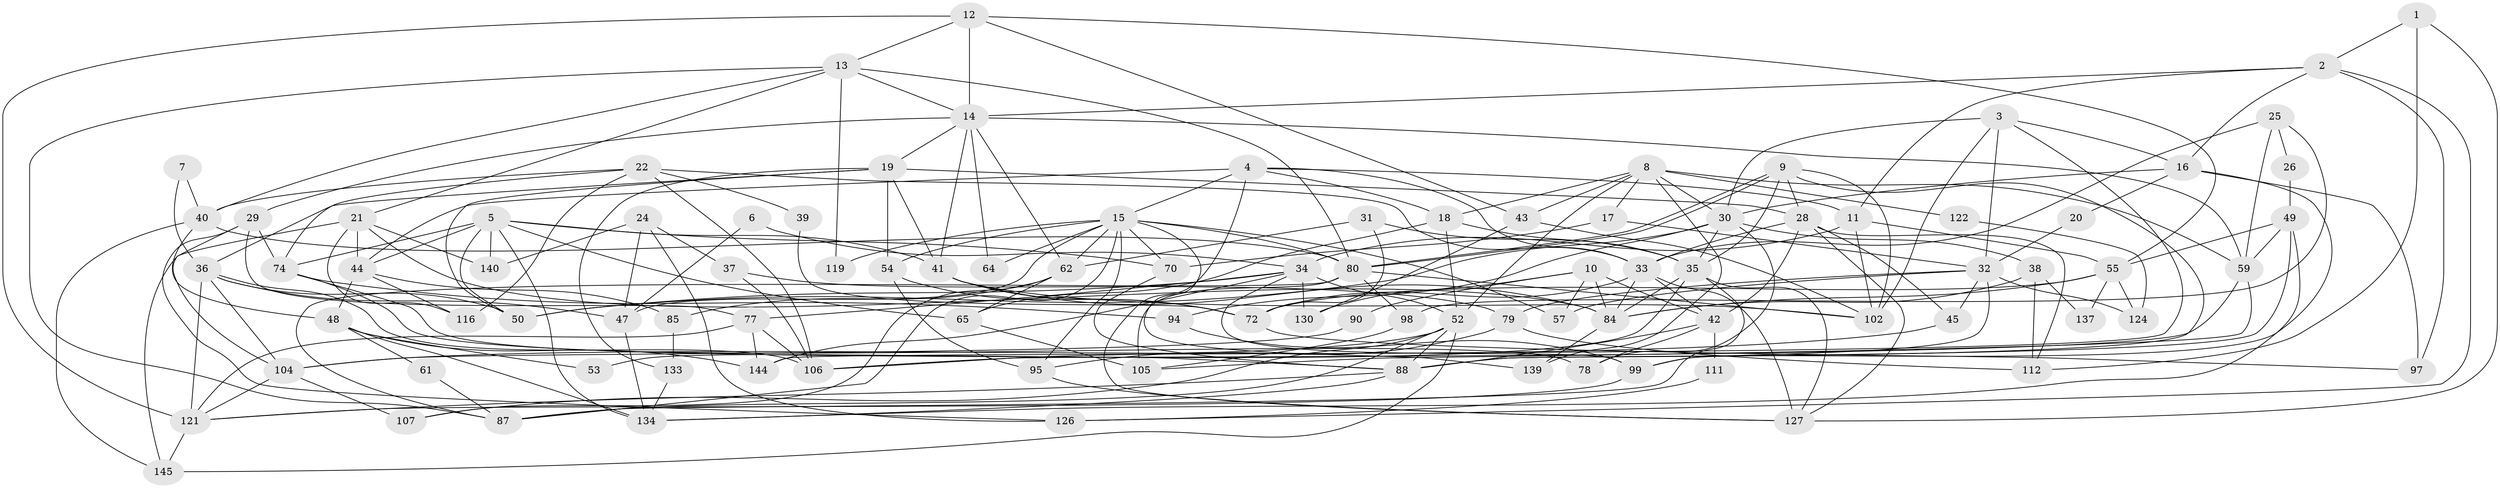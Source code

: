 // original degree distribution, {3: 0.273972602739726, 2: 0.15753424657534246, 4: 0.2534246575342466, 6: 0.13013698630136986, 5: 0.1232876712328767, 7: 0.0410958904109589, 8: 0.02054794520547945}
// Generated by graph-tools (version 1.1) at 2025/42/03/06/25 10:42:00]
// undirected, 96 vertices, 235 edges
graph export_dot {
graph [start="1"]
  node [color=gray90,style=filled];
  1 [super="+131"];
  2 [super="+63"];
  3 [super="+100"];
  4 [super="+91"];
  5 [super="+71"];
  6;
  7;
  8 [super="+113"];
  9;
  10 [super="+138"];
  11;
  12 [super="+103"];
  13 [super="+83"];
  14 [super="+23"];
  15 [super="+109"];
  16 [super="+135"];
  17;
  18;
  19 [super="+128"];
  20;
  21 [super="+86"];
  22 [super="+69"];
  24;
  25 [super="+27"];
  26;
  28 [super="+129"];
  29 [super="+56"];
  30 [super="+58"];
  31 [super="+132"];
  32;
  33 [super="+46"];
  34 [super="+125"];
  35 [super="+93"];
  36 [super="+67"];
  37 [super="+76"];
  38;
  39;
  40;
  41 [super="+117"];
  42 [super="+60"];
  43;
  44 [super="+68"];
  45;
  47 [super="+96"];
  48 [super="+51"];
  49 [super="+66"];
  50 [super="+82"];
  52 [super="+110"];
  53;
  54 [super="+101"];
  55 [super="+141"];
  57;
  59 [super="+73"];
  61;
  62 [super="+75"];
  64;
  65;
  70 [super="+120"];
  72 [super="+123"];
  74 [super="+92"];
  77 [super="+142"];
  78;
  79;
  80 [super="+81"];
  84 [super="+89"];
  85 [super="+108"];
  87;
  88 [super="+143"];
  90;
  94;
  95;
  97;
  98;
  99 [super="+118"];
  102 [super="+114"];
  104 [super="+115"];
  105;
  106 [super="+136"];
  107 [super="+146"];
  111;
  112;
  116;
  119;
  121;
  122;
  124;
  126;
  127;
  130;
  133;
  134;
  137;
  139;
  140;
  144;
  145;
  1 -- 127;
  1 -- 112;
  1 -- 2;
  2 -- 97;
  2 -- 16;
  2 -- 126;
  2 -- 11;
  2 -- 14;
  3 -- 30;
  3 -- 144;
  3 -- 16;
  3 -- 32;
  3 -- 102;
  4 -- 11;
  4 -- 33;
  4 -- 15;
  4 -- 18;
  4 -- 44;
  4 -- 127;
  5 -- 70 [weight=2];
  5 -- 41 [weight=2];
  5 -- 140;
  5 -- 65;
  5 -- 50;
  5 -- 134;
  5 -- 74;
  5 -- 44;
  6 -- 34;
  6 -- 47;
  7 -- 40;
  7 -- 36;
  8 -- 18;
  8 -- 139;
  8 -- 17;
  8 -- 59;
  8 -- 122;
  8 -- 43;
  8 -- 30;
  8 -- 52;
  9 -- 35;
  9 -- 80;
  9 -- 80;
  9 -- 28;
  9 -- 88;
  9 -- 102;
  10 -- 57;
  10 -- 42 [weight=2];
  10 -- 90;
  10 -- 130;
  10 -- 84;
  11 -- 34;
  11 -- 102;
  11 -- 55;
  12 -- 55;
  12 -- 121;
  12 -- 43;
  12 -- 13;
  12 -- 14;
  13 -- 40;
  13 -- 14;
  13 -- 119;
  13 -- 80;
  13 -- 21;
  13 -- 87;
  14 -- 19;
  14 -- 64;
  14 -- 62;
  14 -- 41;
  14 -- 29;
  14 -- 59;
  15 -- 62;
  15 -- 95;
  15 -- 64;
  15 -- 119;
  15 -- 70;
  15 -- 87;
  15 -- 57;
  15 -- 139;
  15 -- 47;
  15 -- 80;
  15 -- 54;
  16 -- 20;
  16 -- 97;
  16 -- 99;
  16 -- 30;
  17 -- 70;
  17 -- 32;
  18 -- 65;
  18 -- 52;
  18 -- 35;
  19 -- 36;
  19 -- 133;
  19 -- 41;
  19 -- 50;
  19 -- 28;
  19 -- 54;
  20 -- 32;
  21 -- 145;
  21 -- 140;
  21 -- 84;
  21 -- 116;
  21 -- 44;
  22 -- 33;
  22 -- 39;
  22 -- 116;
  22 -- 40;
  22 -- 74;
  22 -- 106;
  24 -- 140;
  24 -- 47;
  24 -- 126;
  24 -- 37;
  25 -- 33;
  25 -- 26;
  25 -- 98;
  25 -- 59;
  26 -- 49;
  28 -- 127;
  28 -- 112;
  28 -- 42 [weight=2];
  28 -- 45;
  28 -- 33;
  29 -- 104;
  29 -- 74;
  29 -- 77;
  29 -- 126;
  30 -- 78;
  30 -- 50;
  30 -- 35;
  30 -- 38;
  30 -- 94;
  31 -- 35 [weight=2];
  31 -- 72;
  31 -- 62;
  32 -- 45;
  32 -- 57;
  32 -- 79;
  32 -- 124;
  32 -- 99;
  33 -- 72;
  33 -- 127;
  33 -- 84;
  33 -- 42;
  34 -- 144;
  34 -- 99;
  34 -- 50;
  34 -- 130;
  34 -- 52;
  34 -- 77;
  35 -- 53;
  35 -- 84;
  35 -- 127;
  35 -- 87;
  36 -- 104;
  36 -- 50;
  36 -- 121;
  36 -- 47;
  36 -- 106;
  37 -- 79;
  37 -- 106;
  38 -- 84;
  38 -- 112;
  38 -- 137;
  39 -- 72;
  40 -- 145;
  40 -- 80;
  40 -- 48;
  41 -- 102;
  41 -- 72;
  41 -- 84;
  42 -- 78;
  42 -- 88;
  42 -- 111;
  43 -- 130;
  43 -- 102;
  44 -- 85;
  44 -- 116;
  44 -- 48;
  45 -- 104;
  47 -- 134;
  48 -- 134;
  48 -- 144;
  48 -- 53;
  48 -- 61;
  49 -- 55 [weight=2];
  49 -- 88;
  49 -- 134;
  49 -- 59;
  52 -- 88;
  52 -- 145;
  52 -- 87;
  52 -- 106;
  52 -- 107;
  54 -- 95;
  54 -- 72;
  55 -- 124;
  55 -- 137;
  55 -- 84;
  55 -- 72;
  59 -- 106;
  59 -- 105;
  61 -- 87;
  62 -- 65;
  62 -- 107;
  62 -- 85;
  65 -- 105;
  70 -- 88;
  72 -- 97;
  74 -- 88;
  74 -- 94;
  74 -- 78;
  77 -- 121;
  77 -- 144;
  77 -- 106;
  79 -- 95;
  79 -- 112;
  80 -- 105;
  80 -- 87;
  80 -- 98;
  80 -- 102;
  84 -- 139;
  85 -- 133;
  88 -- 121;
  88 -- 134;
  90 -- 104;
  94 -- 99;
  95 -- 127;
  98 -- 105;
  99 -- 121;
  104 -- 121;
  104 -- 107 [weight=2];
  111 -- 126;
  121 -- 145;
  122 -- 124;
  133 -- 134;
}
